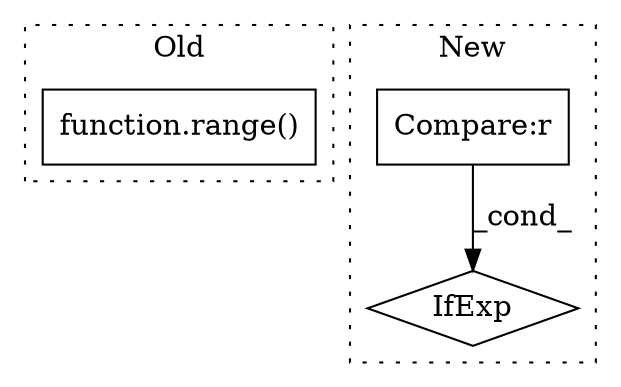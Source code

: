 digraph G {
subgraph cluster0 {
1 [label="function.range()" a="75" s="5751,5767" l="6,1" shape="box"];
label = "Old";
style="dotted";
}
subgraph cluster1 {
2 [label="IfExp" a="51" s="5653,5662" l="4,6" shape="diamond"];
3 [label="Compare:r" a="40" s="5657" l="5" shape="box"];
label = "New";
style="dotted";
}
3 -> 2 [label="_cond_"];
}